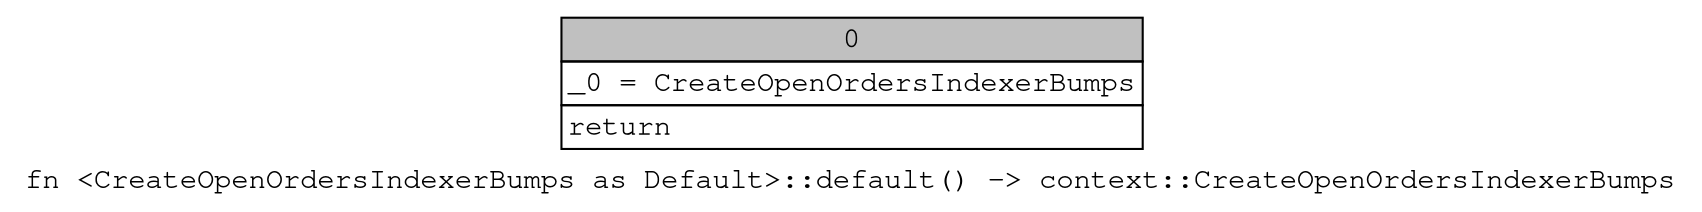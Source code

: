 digraph Mir_0_933 {
    graph [fontname="Courier, monospace"];
    node [fontname="Courier, monospace"];
    edge [fontname="Courier, monospace"];
    label=<fn &lt;CreateOpenOrdersIndexerBumps as Default&gt;::default() -&gt; context::CreateOpenOrdersIndexerBumps<br align="left"/>>;
    bb0__0_933 [shape="none", label=<<table border="0" cellborder="1" cellspacing="0"><tr><td bgcolor="gray" align="center" colspan="1">0</td></tr><tr><td align="left" balign="left">_0 = CreateOpenOrdersIndexerBumps<br/></td></tr><tr><td align="left">return</td></tr></table>>];
}
